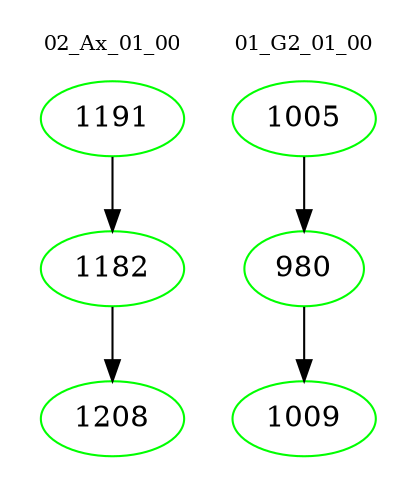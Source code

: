 digraph{
subgraph cluster_0 {
color = white
label = "02_Ax_01_00";
fontsize=10;
T0_1191 [label="1191", color="green"]
T0_1191 -> T0_1182 [color="black"]
T0_1182 [label="1182", color="green"]
T0_1182 -> T0_1208 [color="black"]
T0_1208 [label="1208", color="green"]
}
subgraph cluster_1 {
color = white
label = "01_G2_01_00";
fontsize=10;
T1_1005 [label="1005", color="green"]
T1_1005 -> T1_980 [color="black"]
T1_980 [label="980", color="green"]
T1_980 -> T1_1009 [color="black"]
T1_1009 [label="1009", color="green"]
}
}
